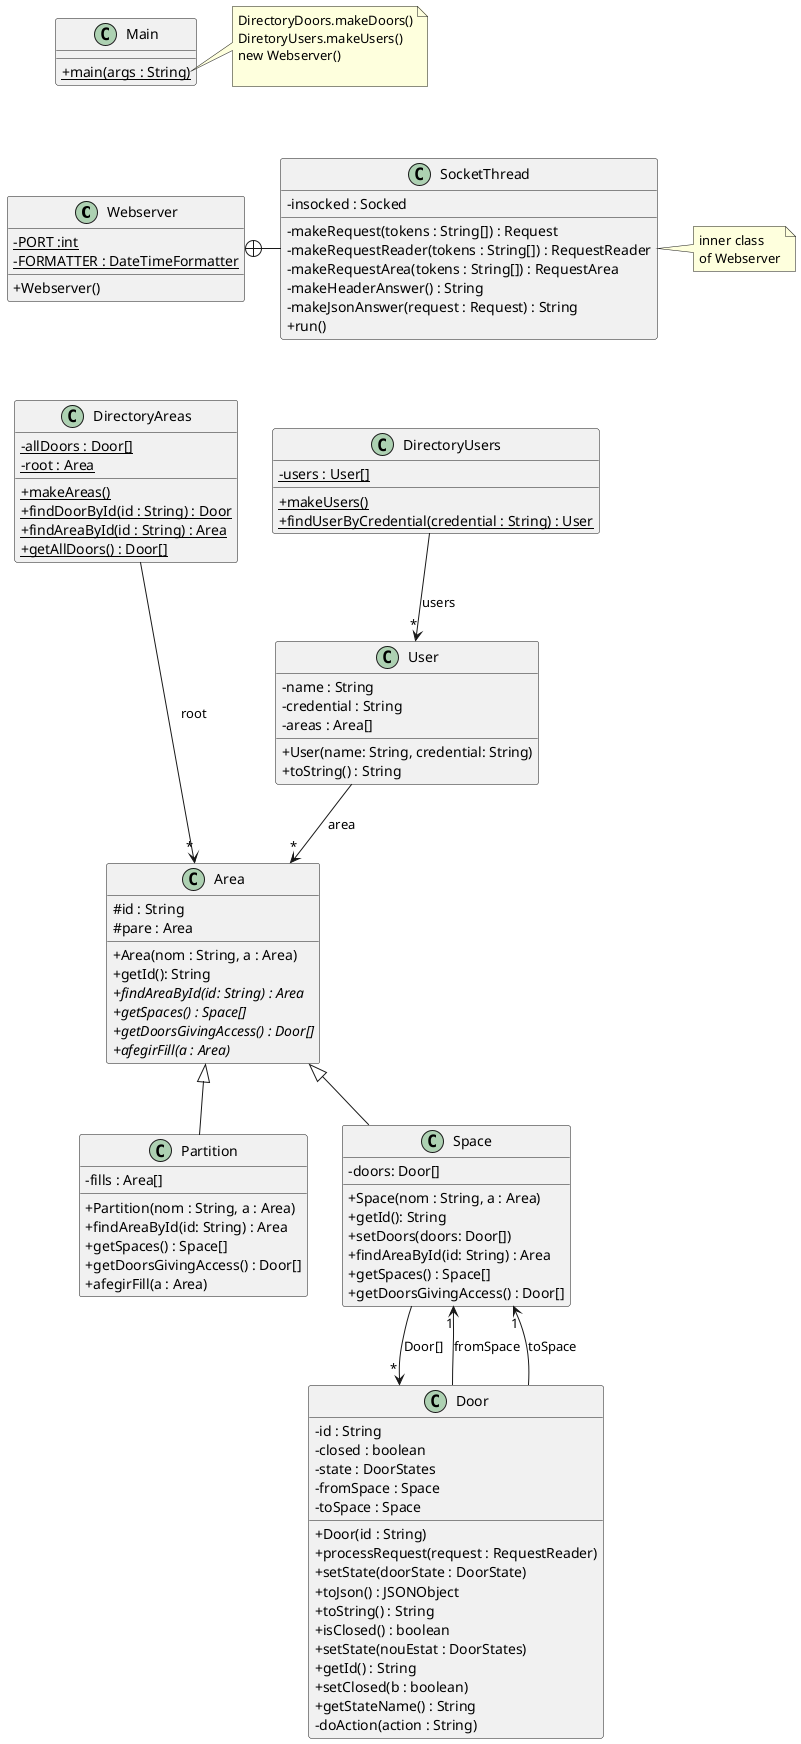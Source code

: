 @startuml
'https://plantuml.com/class-diagram
skinparam classAttributeIconSize 0

class Webserver {
- {static} PORT :int
- {static} FORMATTER : DateTimeFormatter
+ Webserver()
}

class SocketThread {
- insocked : Socked
- makeRequest(tokens : String[]) : Request
- makeRequestReader(tokens : String[]) : RequestReader
- makeRequestArea(tokens : String[]) : RequestArea
- makeHeaderAnswer() : String
- makeJsonAnswer(request : Request) : String
+ run()
}

Webserver +-right- SocketThread

note right of SocketThread
inner class
of Webserver
end note

class DirectoryAreas {
- {static} allDoors : Door[]
- {static} root : Area
+ {static} makeAreas()
+ {static} findDoorById(id : String) : Door
+ {static} findAreaById(id : String) : Area
+ {static} getAllDoors() : Door[]
}

DirectoryAreas --> "*" Area : "root"

class DirectoryUsers {
- {static} users : User[]
+ {static} makeUsers()
+ {static} findUserByCredential(credential : String) : User
}

DirectoryUsers --> "*" User : "users"

class Door {
- id : String
- closed : boolean
- state : DoorStates
- fromSpace : Space
- toSpace : Space
+ Door(id : String)
+ processRequest(request : RequestReader)
+ setState(doorState : DoorState)
+ toJson() : JSONObject
+ toString() : String
+ isClosed() : boolean
+ setState(nouEstat : DoorStates)
+ getId() : String
+ setClosed(b : boolean)
+ getStateName() : String
- doAction(action : String)
}


class User {
- name : String
- credential : String
- areas : Area[]
+ User(name: String, credential: String)
+ toString() : String
}

class Area {
# id : String
# pare : Area
+ Area(nom : String, a : Area)
+ getId(): String
+ {abstract} findAreaById(id: String) : Area
+ {abstract} getSpaces() : Space[]
+ {abstract} getDoorsGivingAccess() : Door[]
+ {abstract} afegirFill(a : Area)
}

User --> "*" Area : "area"

class Partition extends Area {
- fills : Area[]
+ Partition(nom : String, a : Area)
+ findAreaById(id: String) : Area
+ getSpaces() : Space[]
+ getDoorsGivingAccess() : Door[]
+ afegirFill(a : Area)
}

class Space extends Area {
- doors: Door[]
+ Space(nom : String, a : Area)
+ getId(): String
+ setDoors(doors: Door[])
+ findAreaById(id: String) : Area
+ getSpaces() : Space[]
+ getDoorsGivingAccess() : Door[]
}

Door --> "1" Space : "fromSpace"
Door --> "1" Space : "toSpace"
Space --> "*" Door : "Door[]"



class Main {
+ {static} main(args : String)
}

note right of Main::main
DirectoryDoors.makeDoors()
DiretoryUsers.makeUsers()
new Webserver()

end note

Main -[hidden]down- Webserver
Webserver -[hidden]down- DirectoryAreas
DirectoryAreas -[hidden]right- DirectoryUsers
@enduml
